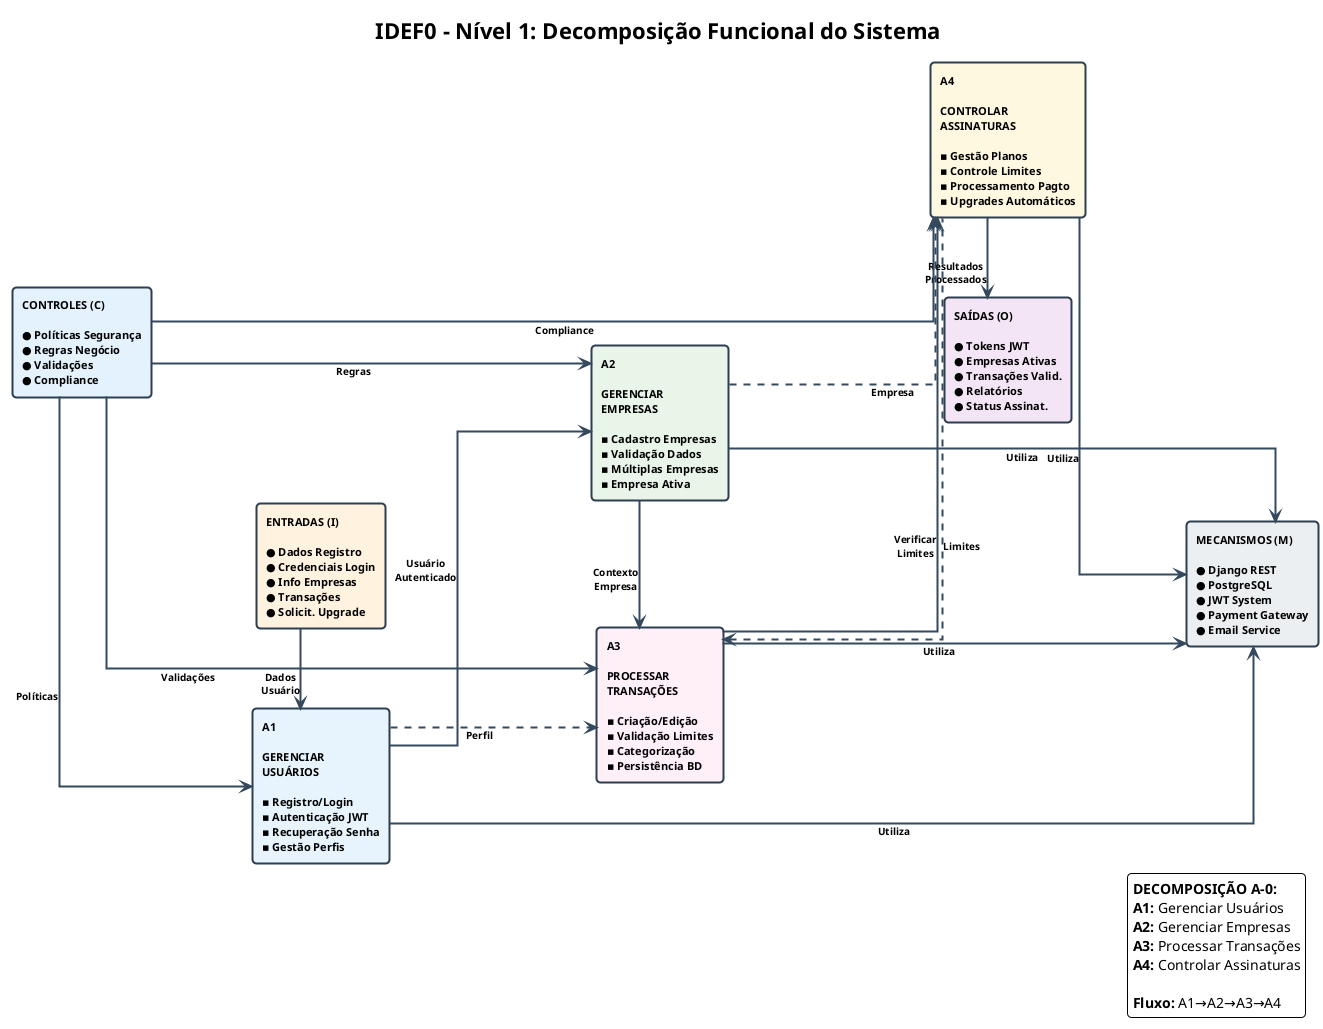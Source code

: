 @startuml IDEF0_Level1
!theme plain
title IDEF0 - Nível 1: Decomposição Funcional do Sistema

' Configurações profissionais otimizadas
skinparam defaultFontColor #000000
skinparam backgroundColor white
skinparam shadowing false
skinparam roundcorner 8
skinparam linetype ortho
skinparam nodesep 80
skinparam ranksep 100

skinparam rectangle {
    BorderColor #2C3E50
    FontSize 11
    FontStyle bold
    BorderThickness 2
}
skinparam package {
    BorderColor #34495E
    BackgroundColor #F8F9FA
    FontSize 12
    FontStyle bold
    BorderThickness 2
}
skinparam arrow {
    Color #34495E
    FontColor #000000
    FontSize 10
    FontStyle bold
    Thickness 2
}

' Layout horizontal otimizado
left to right direction

' Entradas (esquerda)
rectangle "**ENTRADAS (I)**\n\n● Dados Registro\n● Credenciais Login\n● Info Empresas\n● Transações\n● Solicit. Upgrade" as MainInputs #FFF3E0

' Controles (topo)
rectangle "**CONTROLES (C)**\n\n● Políticas Segurança\n● Regras Negócio\n● Validações\n● Compliance" as Controls #E3F2FD

' Processos A1-A4 (centro horizontal)
rectangle "**A1**\n\n**GERENCIAR**\n**USUÁRIOS**\n\n▪ Registro/Login\n▪ Autenticação JWT\n▪ Recuperação Senha\n▪ Gestão Perfis" as A1 #E8F4FD

rectangle "**A2**\n\n**GERENCIAR**\n**EMPRESAS**\n\n▪ Cadastro Empresas\n▪ Validação Dados\n▪ Múltiplas Empresas\n▪ Empresa Ativa" as A2 #E8F5E8

rectangle "**A3**\n\n**PROCESSAR**\n**TRANSAÇÕES**\n\n▪ Criação/Edição\n▪ Validação Limites\n▪ Categorização\n▪ Persistência BD" as A3 #FFF0F8

rectangle "**A4**\n\n**CONTROLAR**\n**ASSINATURAS**\n\n▪ Gestão Planos\n▪ Controle Limites\n▪ Processamento Pagto\n▪ Upgrades Automáticos" as A4 #FFF8E1

' Saídas (direita)
rectangle "**SAÍDAS (O)**\n\n● Tokens JWT\n● Empresas Ativas\n● Transações Valid.\n● Relatórios\n● Status Assinat." as MainOutputs #F3E5F5

' Mecanismos (base)
rectangle "**MECANISMOS (M)**\n\n● Django REST\n● PostgreSQL\n● JWT System\n● Payment Gateway\n● Email Service" as Mechanisms #ECEFF1

' Layout horizontal IDEF0
MainInputs -[hidden]right- A1
A1 -[hidden]right- A2
A2 -[hidden]right- A3
A3 -[hidden]right- A4
A4 -[hidden]right- MainOutputs

Controls -[hidden]down- A2
A2 -[hidden]down- Mechanisms

' Fluxos ICOM padrão IDEF0
' Entradas (I)
MainInputs -right-> A1 : **Dados**\n**Usuário**
A1 -right-> A2 : **Usuário**\n**Autenticado**
A2 -right-> A3 : **Contexto**\n**Empresa**
A3 -right-> A4 : **Verificar**\n**Limites**
A4 -right-> MainOutputs : **Resultados**\n**Processados**

' Controles (C)
Controls -down-> A1 : **Políticas**
Controls -down-> A2 : **Regras**
Controls -down-> A3 : **Validações**
Controls -down-> A4 : **Compliance**

' Mecanismos (M)
A1 -down-> Mechanisms : **Utiliza**
A2 -down-> Mechanisms : **Utiliza**
A3 -down-> Mechanisms : **Utiliza**
A4 -down-> Mechanisms : **Utiliza**

' Fluxos internos (pontilhados)
A1 -.down.> A3 : **Perfil**
A2 -.down.> A4 : **Empresa**
A4 -.up.> A3 : **Limites**

' Legenda IDEF0
legend right
**DECOMPOSIÇÃO A-0:**
**A1:** Gerenciar Usuários
**A2:** Gerenciar Empresas  
**A3:** Processar Transações
**A4:** Controlar Assinaturas

**Fluxo:** A1→A2→A3→A4
endlegend

@enduml
